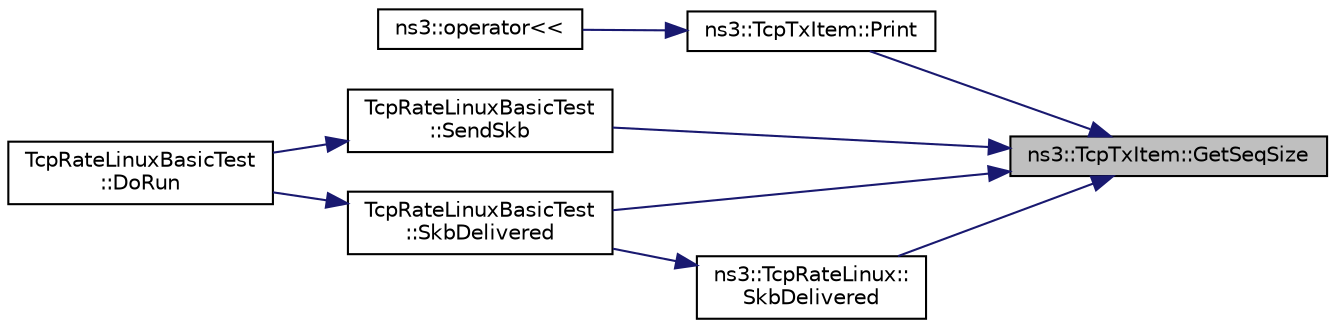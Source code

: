 digraph "ns3::TcpTxItem::GetSeqSize"
{
 // LATEX_PDF_SIZE
  edge [fontname="Helvetica",fontsize="10",labelfontname="Helvetica",labelfontsize="10"];
  node [fontname="Helvetica",fontsize="10",shape=record];
  rankdir="RL";
  Node1 [label="ns3::TcpTxItem::GetSeqSize",height=0.2,width=0.4,color="black", fillcolor="grey75", style="filled", fontcolor="black",tooltip="Get the size in the sequence number space."];
  Node1 -> Node2 [dir="back",color="midnightblue",fontsize="10",style="solid",fontname="Helvetica"];
  Node2 [label="ns3::TcpTxItem::Print",height=0.2,width=0.4,color="black", fillcolor="white", style="filled",URL="$classns3_1_1_tcp_tx_item.html#ae27d0ee6e6d5a716b4fbafd0a9e73928",tooltip="Print the time."];
  Node2 -> Node3 [dir="back",color="midnightblue",fontsize="10",style="solid",fontname="Helvetica"];
  Node3 [label="ns3::operator\<\<",height=0.2,width=0.4,color="black", fillcolor="white", style="filled",URL="$namespacens3.html#accba3affeb3a9e55ccd42f9d015c7f12",tooltip="Output operator."];
  Node1 -> Node4 [dir="back",color="midnightblue",fontsize="10",style="solid",fontname="Helvetica"];
  Node4 [label="TcpRateLinuxBasicTest\l::SendSkb",height=0.2,width=0.4,color="black", fillcolor="white", style="filled",URL="$class_tcp_rate_linux_basic_test.html#a0fbd8d7feba71e22aa4650c599cb6bb6",tooltip=" "];
  Node4 -> Node5 [dir="back",color="midnightblue",fontsize="10",style="solid",fontname="Helvetica"];
  Node5 [label="TcpRateLinuxBasicTest\l::DoRun",height=0.2,width=0.4,color="black", fillcolor="white", style="filled",URL="$class_tcp_rate_linux_basic_test.html#a9db35df53d79296340221c71f0db80c2",tooltip="Implementation to actually run this TestCase."];
  Node1 -> Node6 [dir="back",color="midnightblue",fontsize="10",style="solid",fontname="Helvetica"];
  Node6 [label="TcpRateLinuxBasicTest\l::SkbDelivered",height=0.2,width=0.4,color="black", fillcolor="white", style="filled",URL="$class_tcp_rate_linux_basic_test.html#a040a3e59c958e9ab411224f3ef358d40",tooltip=" "];
  Node6 -> Node5 [dir="back",color="midnightblue",fontsize="10",style="solid",fontname="Helvetica"];
  Node1 -> Node7 [dir="back",color="midnightblue",fontsize="10",style="solid",fontname="Helvetica"];
  Node7 [label="ns3::TcpRateLinux::\lSkbDelivered",height=0.2,width=0.4,color="black", fillcolor="white", style="filled",URL="$classns3_1_1_tcp_rate_linux.html#a2ec421fa97c9e10fa38dd824b3f8efd7",tooltip="Update the Rate information after an item is received."];
  Node7 -> Node6 [dir="back",color="midnightblue",fontsize="10",style="solid",fontname="Helvetica"];
}
